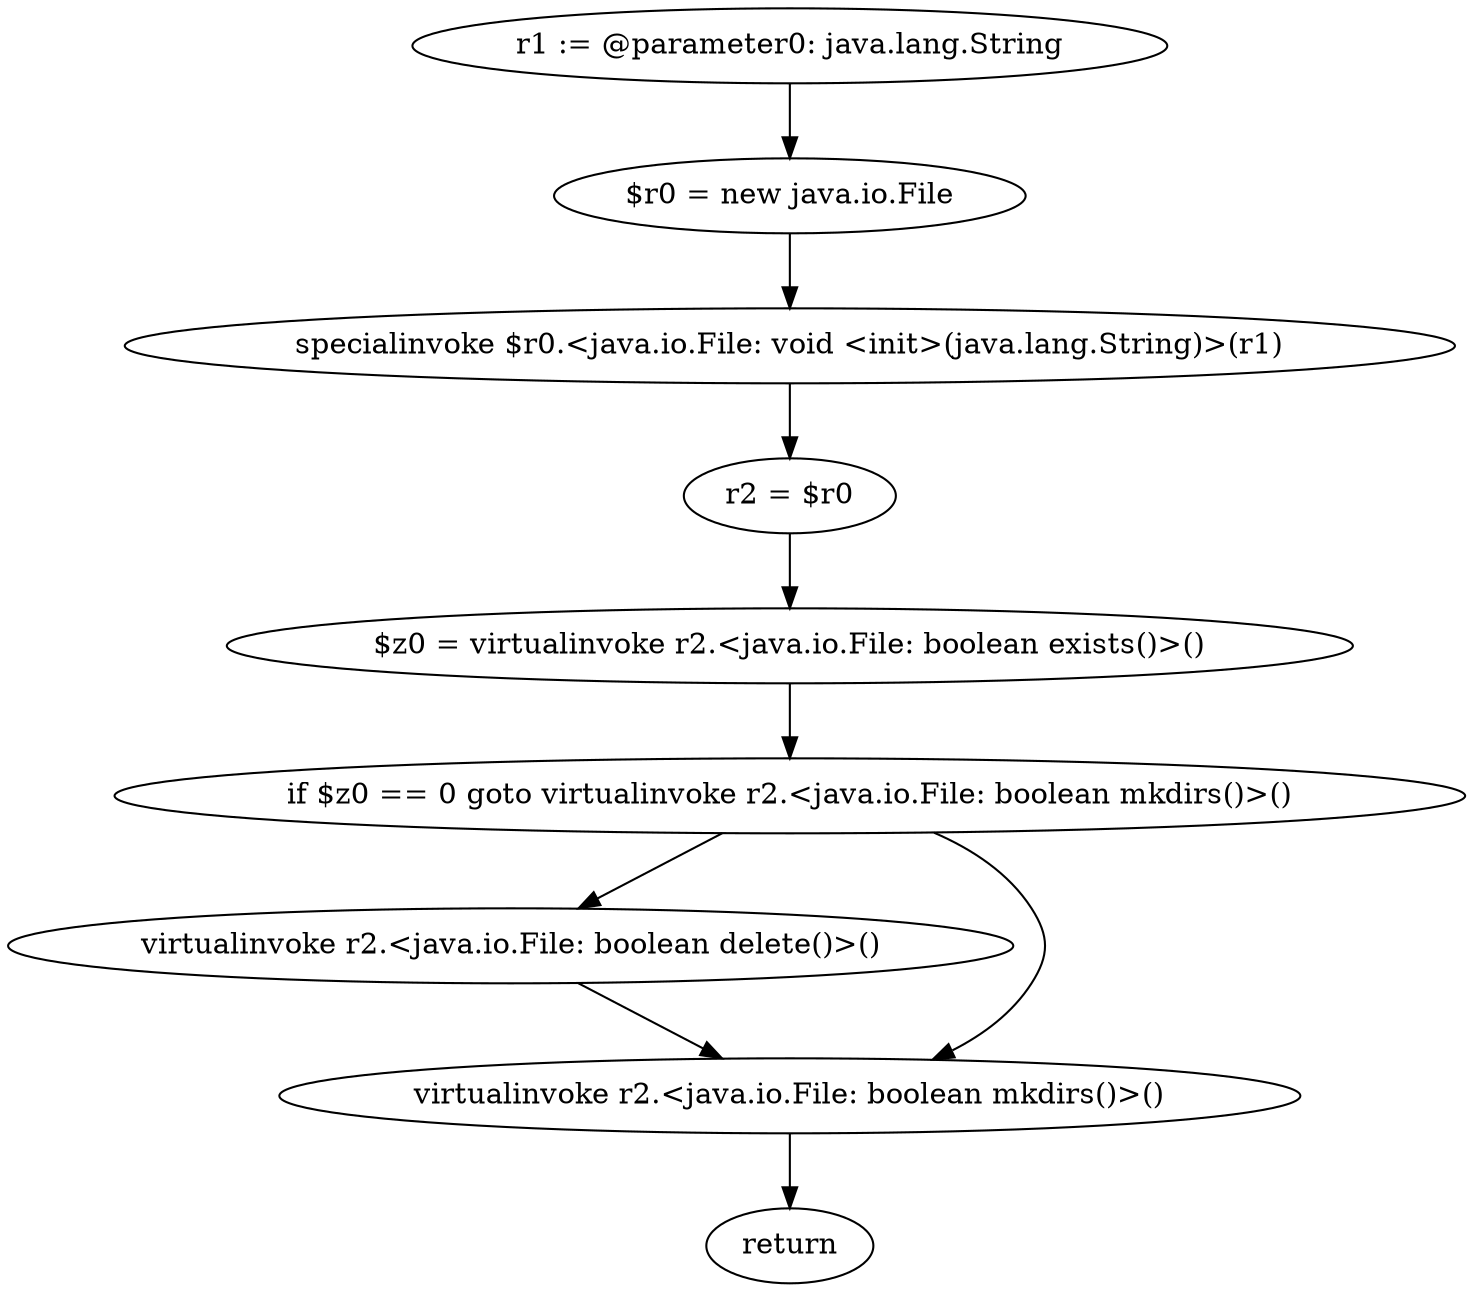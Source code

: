 digraph "unitGraph" {
    "r1 := @parameter0: java.lang.String"
    "$r0 = new java.io.File"
    "specialinvoke $r0.<java.io.File: void <init>(java.lang.String)>(r1)"
    "r2 = $r0"
    "$z0 = virtualinvoke r2.<java.io.File: boolean exists()>()"
    "if $z0 == 0 goto virtualinvoke r2.<java.io.File: boolean mkdirs()>()"
    "virtualinvoke r2.<java.io.File: boolean delete()>()"
    "virtualinvoke r2.<java.io.File: boolean mkdirs()>()"
    "return"
    "r1 := @parameter0: java.lang.String"->"$r0 = new java.io.File";
    "$r0 = new java.io.File"->"specialinvoke $r0.<java.io.File: void <init>(java.lang.String)>(r1)";
    "specialinvoke $r0.<java.io.File: void <init>(java.lang.String)>(r1)"->"r2 = $r0";
    "r2 = $r0"->"$z0 = virtualinvoke r2.<java.io.File: boolean exists()>()";
    "$z0 = virtualinvoke r2.<java.io.File: boolean exists()>()"->"if $z0 == 0 goto virtualinvoke r2.<java.io.File: boolean mkdirs()>()";
    "if $z0 == 0 goto virtualinvoke r2.<java.io.File: boolean mkdirs()>()"->"virtualinvoke r2.<java.io.File: boolean delete()>()";
    "if $z0 == 0 goto virtualinvoke r2.<java.io.File: boolean mkdirs()>()"->"virtualinvoke r2.<java.io.File: boolean mkdirs()>()";
    "virtualinvoke r2.<java.io.File: boolean delete()>()"->"virtualinvoke r2.<java.io.File: boolean mkdirs()>()";
    "virtualinvoke r2.<java.io.File: boolean mkdirs()>()"->"return";
}

